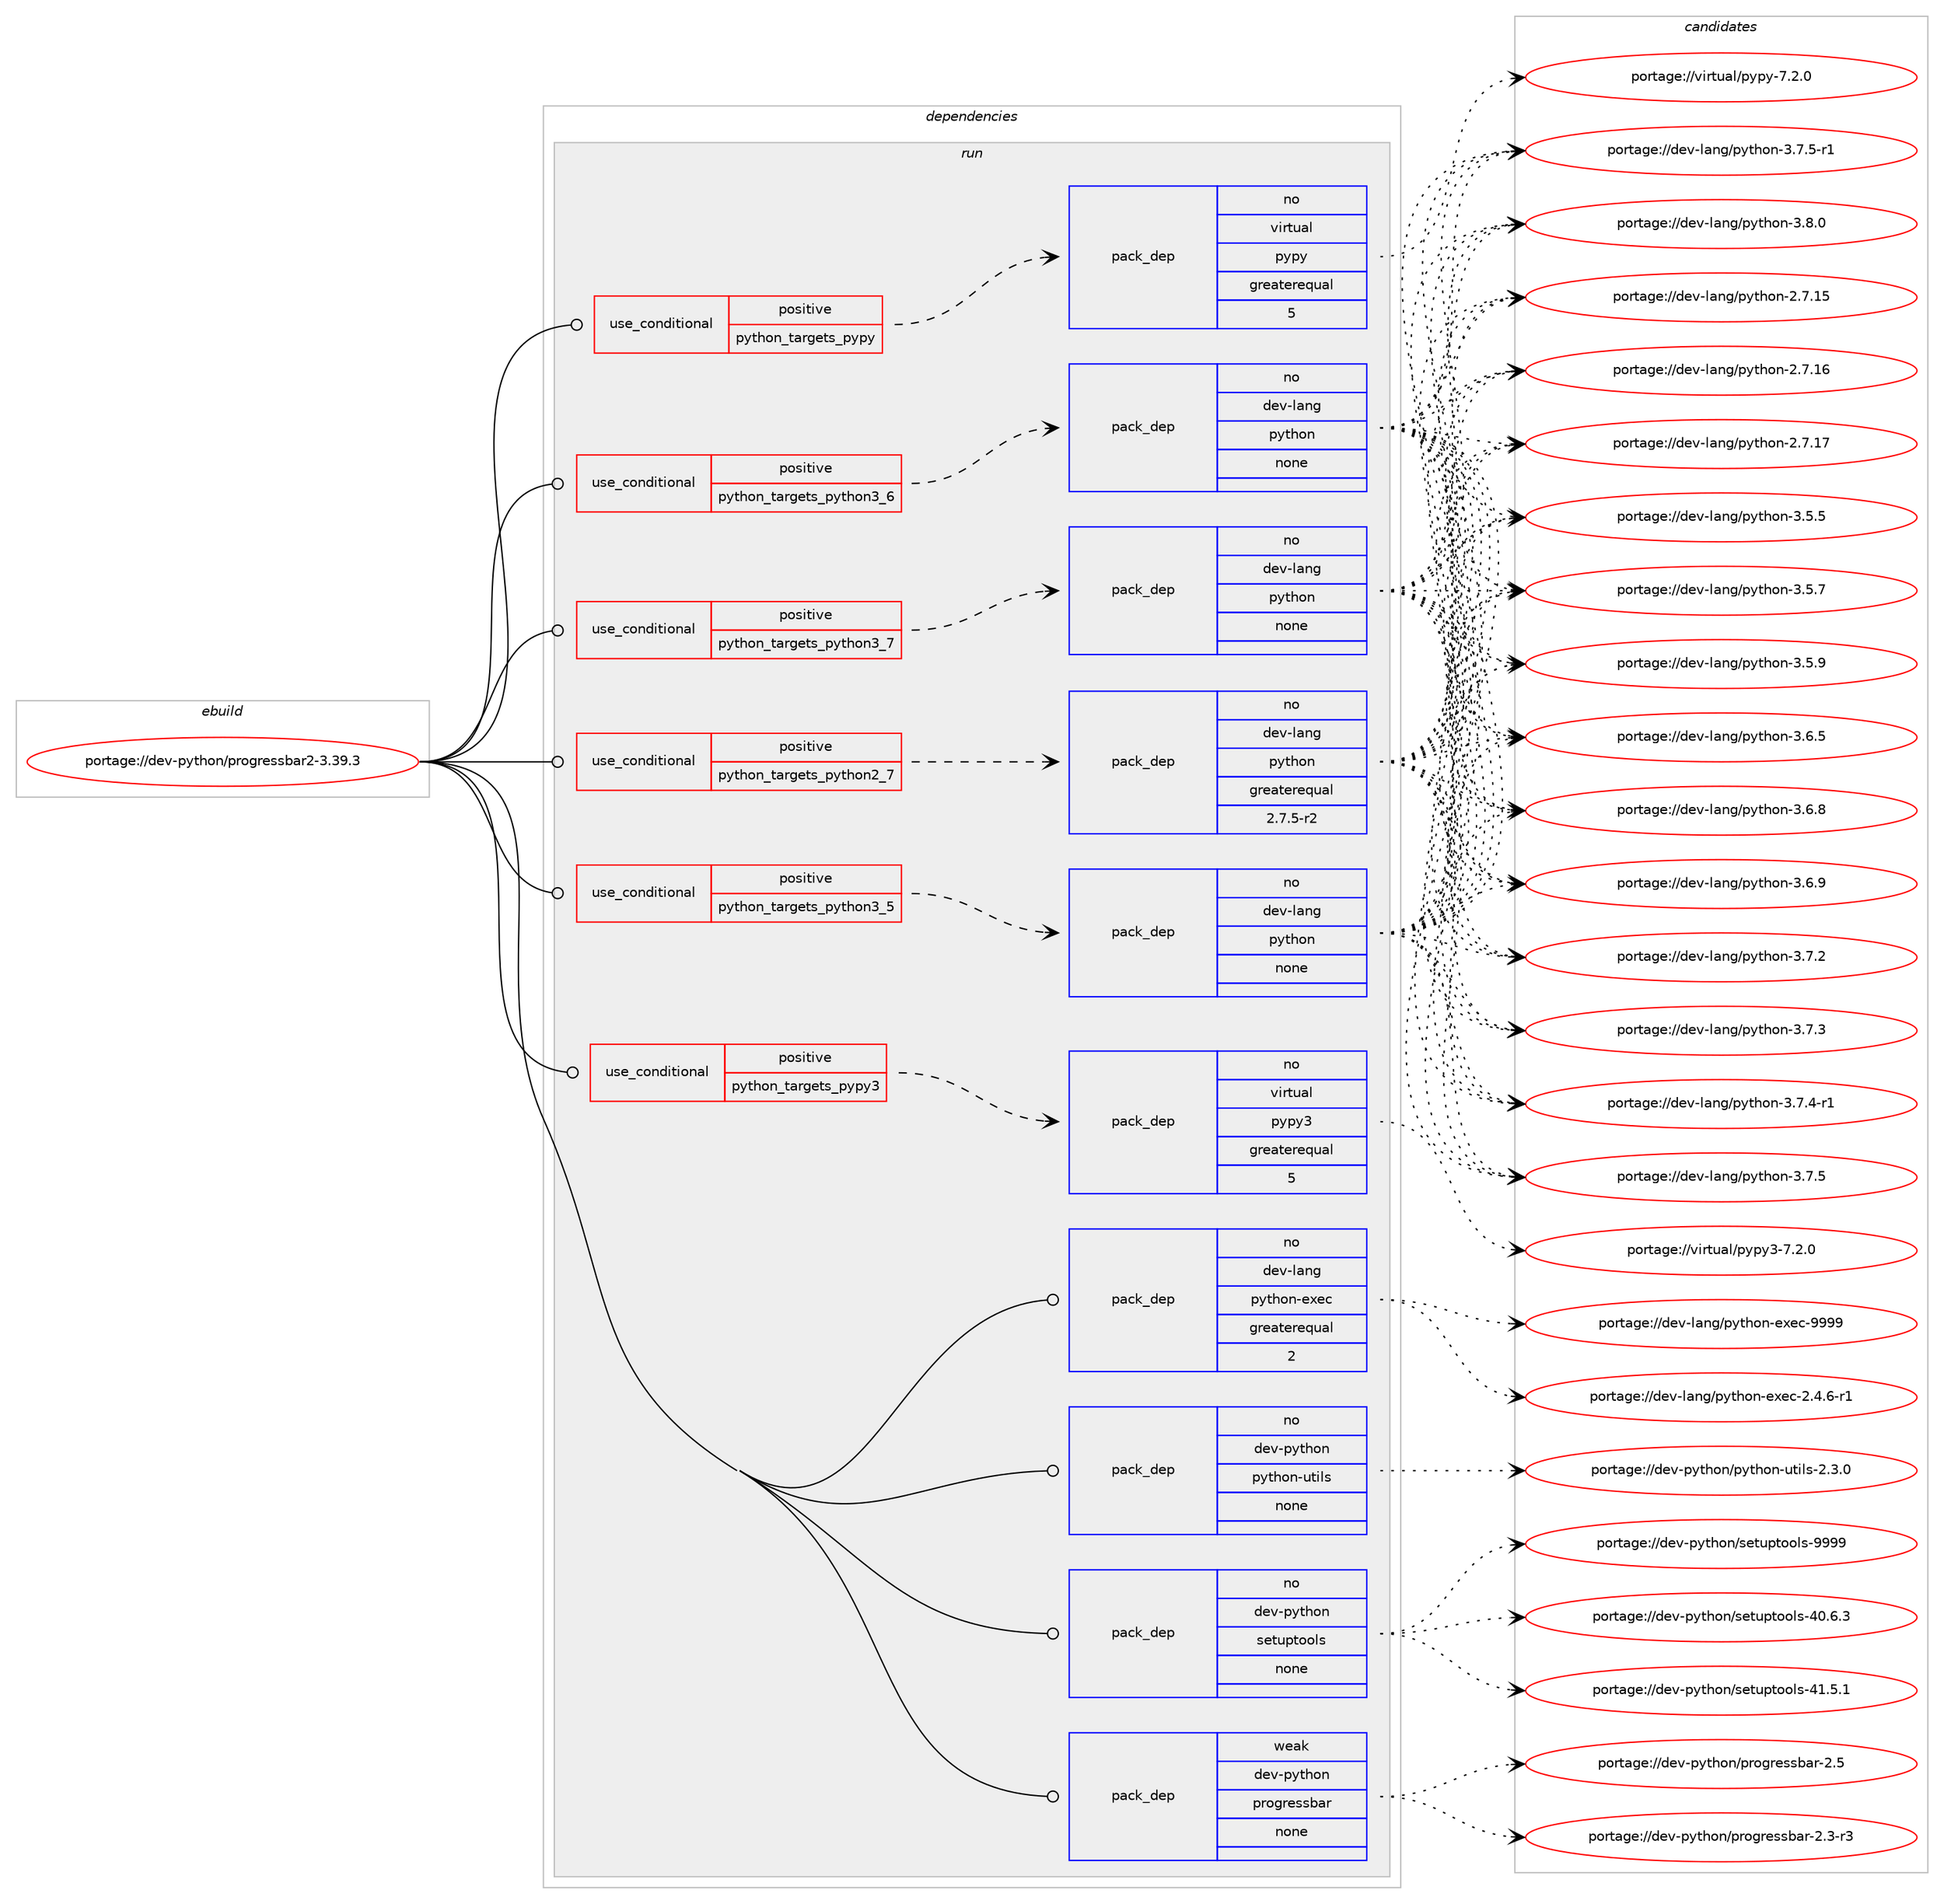 digraph prolog {

# *************
# Graph options
# *************

newrank=true;
concentrate=true;
compound=true;
graph [rankdir=LR,fontname=Helvetica,fontsize=10,ranksep=1.5];#, ranksep=2.5, nodesep=0.2];
edge  [arrowhead=vee];
node  [fontname=Helvetica,fontsize=10];

# **********
# The ebuild
# **********

subgraph cluster_leftcol {
color=gray;
rank=same;
label=<<i>ebuild</i>>;
id [label="portage://dev-python/progressbar2-3.39.3", color=red, width=4, href="../dev-python/progressbar2-3.39.3.svg"];
}

# ****************
# The dependencies
# ****************

subgraph cluster_midcol {
color=gray;
label=<<i>dependencies</i>>;
subgraph cluster_compile {
fillcolor="#eeeeee";
style=filled;
label=<<i>compile</i>>;
}
subgraph cluster_compileandrun {
fillcolor="#eeeeee";
style=filled;
label=<<i>compile and run</i>>;
}
subgraph cluster_run {
fillcolor="#eeeeee";
style=filled;
label=<<i>run</i>>;
subgraph cond34194 {
dependency157929 [label=<<TABLE BORDER="0" CELLBORDER="1" CELLSPACING="0" CELLPADDING="4"><TR><TD ROWSPAN="3" CELLPADDING="10">use_conditional</TD></TR><TR><TD>positive</TD></TR><TR><TD>python_targets_pypy</TD></TR></TABLE>>, shape=none, color=red];
subgraph pack120376 {
dependency157930 [label=<<TABLE BORDER="0" CELLBORDER="1" CELLSPACING="0" CELLPADDING="4" WIDTH="220"><TR><TD ROWSPAN="6" CELLPADDING="30">pack_dep</TD></TR><TR><TD WIDTH="110">no</TD></TR><TR><TD>virtual</TD></TR><TR><TD>pypy</TD></TR><TR><TD>greaterequal</TD></TR><TR><TD>5</TD></TR></TABLE>>, shape=none, color=blue];
}
dependency157929:e -> dependency157930:w [weight=20,style="dashed",arrowhead="vee"];
}
id:e -> dependency157929:w [weight=20,style="solid",arrowhead="odot"];
subgraph cond34195 {
dependency157931 [label=<<TABLE BORDER="0" CELLBORDER="1" CELLSPACING="0" CELLPADDING="4"><TR><TD ROWSPAN="3" CELLPADDING="10">use_conditional</TD></TR><TR><TD>positive</TD></TR><TR><TD>python_targets_pypy3</TD></TR></TABLE>>, shape=none, color=red];
subgraph pack120377 {
dependency157932 [label=<<TABLE BORDER="0" CELLBORDER="1" CELLSPACING="0" CELLPADDING="4" WIDTH="220"><TR><TD ROWSPAN="6" CELLPADDING="30">pack_dep</TD></TR><TR><TD WIDTH="110">no</TD></TR><TR><TD>virtual</TD></TR><TR><TD>pypy3</TD></TR><TR><TD>greaterequal</TD></TR><TR><TD>5</TD></TR></TABLE>>, shape=none, color=blue];
}
dependency157931:e -> dependency157932:w [weight=20,style="dashed",arrowhead="vee"];
}
id:e -> dependency157931:w [weight=20,style="solid",arrowhead="odot"];
subgraph cond34196 {
dependency157933 [label=<<TABLE BORDER="0" CELLBORDER="1" CELLSPACING="0" CELLPADDING="4"><TR><TD ROWSPAN="3" CELLPADDING="10">use_conditional</TD></TR><TR><TD>positive</TD></TR><TR><TD>python_targets_python2_7</TD></TR></TABLE>>, shape=none, color=red];
subgraph pack120378 {
dependency157934 [label=<<TABLE BORDER="0" CELLBORDER="1" CELLSPACING="0" CELLPADDING="4" WIDTH="220"><TR><TD ROWSPAN="6" CELLPADDING="30">pack_dep</TD></TR><TR><TD WIDTH="110">no</TD></TR><TR><TD>dev-lang</TD></TR><TR><TD>python</TD></TR><TR><TD>greaterequal</TD></TR><TR><TD>2.7.5-r2</TD></TR></TABLE>>, shape=none, color=blue];
}
dependency157933:e -> dependency157934:w [weight=20,style="dashed",arrowhead="vee"];
}
id:e -> dependency157933:w [weight=20,style="solid",arrowhead="odot"];
subgraph cond34197 {
dependency157935 [label=<<TABLE BORDER="0" CELLBORDER="1" CELLSPACING="0" CELLPADDING="4"><TR><TD ROWSPAN="3" CELLPADDING="10">use_conditional</TD></TR><TR><TD>positive</TD></TR><TR><TD>python_targets_python3_5</TD></TR></TABLE>>, shape=none, color=red];
subgraph pack120379 {
dependency157936 [label=<<TABLE BORDER="0" CELLBORDER="1" CELLSPACING="0" CELLPADDING="4" WIDTH="220"><TR><TD ROWSPAN="6" CELLPADDING="30">pack_dep</TD></TR><TR><TD WIDTH="110">no</TD></TR><TR><TD>dev-lang</TD></TR><TR><TD>python</TD></TR><TR><TD>none</TD></TR><TR><TD></TD></TR></TABLE>>, shape=none, color=blue];
}
dependency157935:e -> dependency157936:w [weight=20,style="dashed",arrowhead="vee"];
}
id:e -> dependency157935:w [weight=20,style="solid",arrowhead="odot"];
subgraph cond34198 {
dependency157937 [label=<<TABLE BORDER="0" CELLBORDER="1" CELLSPACING="0" CELLPADDING="4"><TR><TD ROWSPAN="3" CELLPADDING="10">use_conditional</TD></TR><TR><TD>positive</TD></TR><TR><TD>python_targets_python3_6</TD></TR></TABLE>>, shape=none, color=red];
subgraph pack120380 {
dependency157938 [label=<<TABLE BORDER="0" CELLBORDER="1" CELLSPACING="0" CELLPADDING="4" WIDTH="220"><TR><TD ROWSPAN="6" CELLPADDING="30">pack_dep</TD></TR><TR><TD WIDTH="110">no</TD></TR><TR><TD>dev-lang</TD></TR><TR><TD>python</TD></TR><TR><TD>none</TD></TR><TR><TD></TD></TR></TABLE>>, shape=none, color=blue];
}
dependency157937:e -> dependency157938:w [weight=20,style="dashed",arrowhead="vee"];
}
id:e -> dependency157937:w [weight=20,style="solid",arrowhead="odot"];
subgraph cond34199 {
dependency157939 [label=<<TABLE BORDER="0" CELLBORDER="1" CELLSPACING="0" CELLPADDING="4"><TR><TD ROWSPAN="3" CELLPADDING="10">use_conditional</TD></TR><TR><TD>positive</TD></TR><TR><TD>python_targets_python3_7</TD></TR></TABLE>>, shape=none, color=red];
subgraph pack120381 {
dependency157940 [label=<<TABLE BORDER="0" CELLBORDER="1" CELLSPACING="0" CELLPADDING="4" WIDTH="220"><TR><TD ROWSPAN="6" CELLPADDING="30">pack_dep</TD></TR><TR><TD WIDTH="110">no</TD></TR><TR><TD>dev-lang</TD></TR><TR><TD>python</TD></TR><TR><TD>none</TD></TR><TR><TD></TD></TR></TABLE>>, shape=none, color=blue];
}
dependency157939:e -> dependency157940:w [weight=20,style="dashed",arrowhead="vee"];
}
id:e -> dependency157939:w [weight=20,style="solid",arrowhead="odot"];
subgraph pack120382 {
dependency157941 [label=<<TABLE BORDER="0" CELLBORDER="1" CELLSPACING="0" CELLPADDING="4" WIDTH="220"><TR><TD ROWSPAN="6" CELLPADDING="30">pack_dep</TD></TR><TR><TD WIDTH="110">no</TD></TR><TR><TD>dev-lang</TD></TR><TR><TD>python-exec</TD></TR><TR><TD>greaterequal</TD></TR><TR><TD>2</TD></TR></TABLE>>, shape=none, color=blue];
}
id:e -> dependency157941:w [weight=20,style="solid",arrowhead="odot"];
subgraph pack120383 {
dependency157942 [label=<<TABLE BORDER="0" CELLBORDER="1" CELLSPACING="0" CELLPADDING="4" WIDTH="220"><TR><TD ROWSPAN="6" CELLPADDING="30">pack_dep</TD></TR><TR><TD WIDTH="110">no</TD></TR><TR><TD>dev-python</TD></TR><TR><TD>python-utils</TD></TR><TR><TD>none</TD></TR><TR><TD></TD></TR></TABLE>>, shape=none, color=blue];
}
id:e -> dependency157942:w [weight=20,style="solid",arrowhead="odot"];
subgraph pack120384 {
dependency157943 [label=<<TABLE BORDER="0" CELLBORDER="1" CELLSPACING="0" CELLPADDING="4" WIDTH="220"><TR><TD ROWSPAN="6" CELLPADDING="30">pack_dep</TD></TR><TR><TD WIDTH="110">no</TD></TR><TR><TD>dev-python</TD></TR><TR><TD>setuptools</TD></TR><TR><TD>none</TD></TR><TR><TD></TD></TR></TABLE>>, shape=none, color=blue];
}
id:e -> dependency157943:w [weight=20,style="solid",arrowhead="odot"];
subgraph pack120385 {
dependency157944 [label=<<TABLE BORDER="0" CELLBORDER="1" CELLSPACING="0" CELLPADDING="4" WIDTH="220"><TR><TD ROWSPAN="6" CELLPADDING="30">pack_dep</TD></TR><TR><TD WIDTH="110">weak</TD></TR><TR><TD>dev-python</TD></TR><TR><TD>progressbar</TD></TR><TR><TD>none</TD></TR><TR><TD></TD></TR></TABLE>>, shape=none, color=blue];
}
id:e -> dependency157944:w [weight=20,style="solid",arrowhead="odot"];
}
}

# **************
# The candidates
# **************

subgraph cluster_choices {
rank=same;
color=gray;
label=<<i>candidates</i>>;

subgraph choice120376 {
color=black;
nodesep=1;
choiceportage1181051141161179710847112121112121455546504648 [label="portage://virtual/pypy-7.2.0", color=red, width=4,href="../virtual/pypy-7.2.0.svg"];
dependency157930:e -> choiceportage1181051141161179710847112121112121455546504648:w [style=dotted,weight="100"];
}
subgraph choice120377 {
color=black;
nodesep=1;
choiceportage118105114116117971084711212111212151455546504648 [label="portage://virtual/pypy3-7.2.0", color=red, width=4,href="../virtual/pypy3-7.2.0.svg"];
dependency157932:e -> choiceportage118105114116117971084711212111212151455546504648:w [style=dotted,weight="100"];
}
subgraph choice120378 {
color=black;
nodesep=1;
choiceportage10010111845108971101034711212111610411111045504655464953 [label="portage://dev-lang/python-2.7.15", color=red, width=4,href="../dev-lang/python-2.7.15.svg"];
choiceportage10010111845108971101034711212111610411111045504655464954 [label="portage://dev-lang/python-2.7.16", color=red, width=4,href="../dev-lang/python-2.7.16.svg"];
choiceportage10010111845108971101034711212111610411111045504655464955 [label="portage://dev-lang/python-2.7.17", color=red, width=4,href="../dev-lang/python-2.7.17.svg"];
choiceportage100101118451089711010347112121116104111110455146534653 [label="portage://dev-lang/python-3.5.5", color=red, width=4,href="../dev-lang/python-3.5.5.svg"];
choiceportage100101118451089711010347112121116104111110455146534655 [label="portage://dev-lang/python-3.5.7", color=red, width=4,href="../dev-lang/python-3.5.7.svg"];
choiceportage100101118451089711010347112121116104111110455146534657 [label="portage://dev-lang/python-3.5.9", color=red, width=4,href="../dev-lang/python-3.5.9.svg"];
choiceportage100101118451089711010347112121116104111110455146544653 [label="portage://dev-lang/python-3.6.5", color=red, width=4,href="../dev-lang/python-3.6.5.svg"];
choiceportage100101118451089711010347112121116104111110455146544656 [label="portage://dev-lang/python-3.6.8", color=red, width=4,href="../dev-lang/python-3.6.8.svg"];
choiceportage100101118451089711010347112121116104111110455146544657 [label="portage://dev-lang/python-3.6.9", color=red, width=4,href="../dev-lang/python-3.6.9.svg"];
choiceportage100101118451089711010347112121116104111110455146554650 [label="portage://dev-lang/python-3.7.2", color=red, width=4,href="../dev-lang/python-3.7.2.svg"];
choiceportage100101118451089711010347112121116104111110455146554651 [label="portage://dev-lang/python-3.7.3", color=red, width=4,href="../dev-lang/python-3.7.3.svg"];
choiceportage1001011184510897110103471121211161041111104551465546524511449 [label="portage://dev-lang/python-3.7.4-r1", color=red, width=4,href="../dev-lang/python-3.7.4-r1.svg"];
choiceportage100101118451089711010347112121116104111110455146554653 [label="portage://dev-lang/python-3.7.5", color=red, width=4,href="../dev-lang/python-3.7.5.svg"];
choiceportage1001011184510897110103471121211161041111104551465546534511449 [label="portage://dev-lang/python-3.7.5-r1", color=red, width=4,href="../dev-lang/python-3.7.5-r1.svg"];
choiceportage100101118451089711010347112121116104111110455146564648 [label="portage://dev-lang/python-3.8.0", color=red, width=4,href="../dev-lang/python-3.8.0.svg"];
dependency157934:e -> choiceportage10010111845108971101034711212111610411111045504655464953:w [style=dotted,weight="100"];
dependency157934:e -> choiceportage10010111845108971101034711212111610411111045504655464954:w [style=dotted,weight="100"];
dependency157934:e -> choiceportage10010111845108971101034711212111610411111045504655464955:w [style=dotted,weight="100"];
dependency157934:e -> choiceportage100101118451089711010347112121116104111110455146534653:w [style=dotted,weight="100"];
dependency157934:e -> choiceportage100101118451089711010347112121116104111110455146534655:w [style=dotted,weight="100"];
dependency157934:e -> choiceportage100101118451089711010347112121116104111110455146534657:w [style=dotted,weight="100"];
dependency157934:e -> choiceportage100101118451089711010347112121116104111110455146544653:w [style=dotted,weight="100"];
dependency157934:e -> choiceportage100101118451089711010347112121116104111110455146544656:w [style=dotted,weight="100"];
dependency157934:e -> choiceportage100101118451089711010347112121116104111110455146544657:w [style=dotted,weight="100"];
dependency157934:e -> choiceportage100101118451089711010347112121116104111110455146554650:w [style=dotted,weight="100"];
dependency157934:e -> choiceportage100101118451089711010347112121116104111110455146554651:w [style=dotted,weight="100"];
dependency157934:e -> choiceportage1001011184510897110103471121211161041111104551465546524511449:w [style=dotted,weight="100"];
dependency157934:e -> choiceportage100101118451089711010347112121116104111110455146554653:w [style=dotted,weight="100"];
dependency157934:e -> choiceportage1001011184510897110103471121211161041111104551465546534511449:w [style=dotted,weight="100"];
dependency157934:e -> choiceportage100101118451089711010347112121116104111110455146564648:w [style=dotted,weight="100"];
}
subgraph choice120379 {
color=black;
nodesep=1;
choiceportage10010111845108971101034711212111610411111045504655464953 [label="portage://dev-lang/python-2.7.15", color=red, width=4,href="../dev-lang/python-2.7.15.svg"];
choiceportage10010111845108971101034711212111610411111045504655464954 [label="portage://dev-lang/python-2.7.16", color=red, width=4,href="../dev-lang/python-2.7.16.svg"];
choiceportage10010111845108971101034711212111610411111045504655464955 [label="portage://dev-lang/python-2.7.17", color=red, width=4,href="../dev-lang/python-2.7.17.svg"];
choiceportage100101118451089711010347112121116104111110455146534653 [label="portage://dev-lang/python-3.5.5", color=red, width=4,href="../dev-lang/python-3.5.5.svg"];
choiceportage100101118451089711010347112121116104111110455146534655 [label="portage://dev-lang/python-3.5.7", color=red, width=4,href="../dev-lang/python-3.5.7.svg"];
choiceportage100101118451089711010347112121116104111110455146534657 [label="portage://dev-lang/python-3.5.9", color=red, width=4,href="../dev-lang/python-3.5.9.svg"];
choiceportage100101118451089711010347112121116104111110455146544653 [label="portage://dev-lang/python-3.6.5", color=red, width=4,href="../dev-lang/python-3.6.5.svg"];
choiceportage100101118451089711010347112121116104111110455146544656 [label="portage://dev-lang/python-3.6.8", color=red, width=4,href="../dev-lang/python-3.6.8.svg"];
choiceportage100101118451089711010347112121116104111110455146544657 [label="portage://dev-lang/python-3.6.9", color=red, width=4,href="../dev-lang/python-3.6.9.svg"];
choiceportage100101118451089711010347112121116104111110455146554650 [label="portage://dev-lang/python-3.7.2", color=red, width=4,href="../dev-lang/python-3.7.2.svg"];
choiceportage100101118451089711010347112121116104111110455146554651 [label="portage://dev-lang/python-3.7.3", color=red, width=4,href="../dev-lang/python-3.7.3.svg"];
choiceportage1001011184510897110103471121211161041111104551465546524511449 [label="portage://dev-lang/python-3.7.4-r1", color=red, width=4,href="../dev-lang/python-3.7.4-r1.svg"];
choiceportage100101118451089711010347112121116104111110455146554653 [label="portage://dev-lang/python-3.7.5", color=red, width=4,href="../dev-lang/python-3.7.5.svg"];
choiceportage1001011184510897110103471121211161041111104551465546534511449 [label="portage://dev-lang/python-3.7.5-r1", color=red, width=4,href="../dev-lang/python-3.7.5-r1.svg"];
choiceportage100101118451089711010347112121116104111110455146564648 [label="portage://dev-lang/python-3.8.0", color=red, width=4,href="../dev-lang/python-3.8.0.svg"];
dependency157936:e -> choiceportage10010111845108971101034711212111610411111045504655464953:w [style=dotted,weight="100"];
dependency157936:e -> choiceportage10010111845108971101034711212111610411111045504655464954:w [style=dotted,weight="100"];
dependency157936:e -> choiceportage10010111845108971101034711212111610411111045504655464955:w [style=dotted,weight="100"];
dependency157936:e -> choiceportage100101118451089711010347112121116104111110455146534653:w [style=dotted,weight="100"];
dependency157936:e -> choiceportage100101118451089711010347112121116104111110455146534655:w [style=dotted,weight="100"];
dependency157936:e -> choiceportage100101118451089711010347112121116104111110455146534657:w [style=dotted,weight="100"];
dependency157936:e -> choiceportage100101118451089711010347112121116104111110455146544653:w [style=dotted,weight="100"];
dependency157936:e -> choiceportage100101118451089711010347112121116104111110455146544656:w [style=dotted,weight="100"];
dependency157936:e -> choiceportage100101118451089711010347112121116104111110455146544657:w [style=dotted,weight="100"];
dependency157936:e -> choiceportage100101118451089711010347112121116104111110455146554650:w [style=dotted,weight="100"];
dependency157936:e -> choiceportage100101118451089711010347112121116104111110455146554651:w [style=dotted,weight="100"];
dependency157936:e -> choiceportage1001011184510897110103471121211161041111104551465546524511449:w [style=dotted,weight="100"];
dependency157936:e -> choiceportage100101118451089711010347112121116104111110455146554653:w [style=dotted,weight="100"];
dependency157936:e -> choiceportage1001011184510897110103471121211161041111104551465546534511449:w [style=dotted,weight="100"];
dependency157936:e -> choiceportage100101118451089711010347112121116104111110455146564648:w [style=dotted,weight="100"];
}
subgraph choice120380 {
color=black;
nodesep=1;
choiceportage10010111845108971101034711212111610411111045504655464953 [label="portage://dev-lang/python-2.7.15", color=red, width=4,href="../dev-lang/python-2.7.15.svg"];
choiceportage10010111845108971101034711212111610411111045504655464954 [label="portage://dev-lang/python-2.7.16", color=red, width=4,href="../dev-lang/python-2.7.16.svg"];
choiceportage10010111845108971101034711212111610411111045504655464955 [label="portage://dev-lang/python-2.7.17", color=red, width=4,href="../dev-lang/python-2.7.17.svg"];
choiceportage100101118451089711010347112121116104111110455146534653 [label="portage://dev-lang/python-3.5.5", color=red, width=4,href="../dev-lang/python-3.5.5.svg"];
choiceportage100101118451089711010347112121116104111110455146534655 [label="portage://dev-lang/python-3.5.7", color=red, width=4,href="../dev-lang/python-3.5.7.svg"];
choiceportage100101118451089711010347112121116104111110455146534657 [label="portage://dev-lang/python-3.5.9", color=red, width=4,href="../dev-lang/python-3.5.9.svg"];
choiceportage100101118451089711010347112121116104111110455146544653 [label="portage://dev-lang/python-3.6.5", color=red, width=4,href="../dev-lang/python-3.6.5.svg"];
choiceportage100101118451089711010347112121116104111110455146544656 [label="portage://dev-lang/python-3.6.8", color=red, width=4,href="../dev-lang/python-3.6.8.svg"];
choiceportage100101118451089711010347112121116104111110455146544657 [label="portage://dev-lang/python-3.6.9", color=red, width=4,href="../dev-lang/python-3.6.9.svg"];
choiceportage100101118451089711010347112121116104111110455146554650 [label="portage://dev-lang/python-3.7.2", color=red, width=4,href="../dev-lang/python-3.7.2.svg"];
choiceportage100101118451089711010347112121116104111110455146554651 [label="portage://dev-lang/python-3.7.3", color=red, width=4,href="../dev-lang/python-3.7.3.svg"];
choiceportage1001011184510897110103471121211161041111104551465546524511449 [label="portage://dev-lang/python-3.7.4-r1", color=red, width=4,href="../dev-lang/python-3.7.4-r1.svg"];
choiceportage100101118451089711010347112121116104111110455146554653 [label="portage://dev-lang/python-3.7.5", color=red, width=4,href="../dev-lang/python-3.7.5.svg"];
choiceportage1001011184510897110103471121211161041111104551465546534511449 [label="portage://dev-lang/python-3.7.5-r1", color=red, width=4,href="../dev-lang/python-3.7.5-r1.svg"];
choiceportage100101118451089711010347112121116104111110455146564648 [label="portage://dev-lang/python-3.8.0", color=red, width=4,href="../dev-lang/python-3.8.0.svg"];
dependency157938:e -> choiceportage10010111845108971101034711212111610411111045504655464953:w [style=dotted,weight="100"];
dependency157938:e -> choiceportage10010111845108971101034711212111610411111045504655464954:w [style=dotted,weight="100"];
dependency157938:e -> choiceportage10010111845108971101034711212111610411111045504655464955:w [style=dotted,weight="100"];
dependency157938:e -> choiceportage100101118451089711010347112121116104111110455146534653:w [style=dotted,weight="100"];
dependency157938:e -> choiceportage100101118451089711010347112121116104111110455146534655:w [style=dotted,weight="100"];
dependency157938:e -> choiceportage100101118451089711010347112121116104111110455146534657:w [style=dotted,weight="100"];
dependency157938:e -> choiceportage100101118451089711010347112121116104111110455146544653:w [style=dotted,weight="100"];
dependency157938:e -> choiceportage100101118451089711010347112121116104111110455146544656:w [style=dotted,weight="100"];
dependency157938:e -> choiceportage100101118451089711010347112121116104111110455146544657:w [style=dotted,weight="100"];
dependency157938:e -> choiceportage100101118451089711010347112121116104111110455146554650:w [style=dotted,weight="100"];
dependency157938:e -> choiceportage100101118451089711010347112121116104111110455146554651:w [style=dotted,weight="100"];
dependency157938:e -> choiceportage1001011184510897110103471121211161041111104551465546524511449:w [style=dotted,weight="100"];
dependency157938:e -> choiceportage100101118451089711010347112121116104111110455146554653:w [style=dotted,weight="100"];
dependency157938:e -> choiceportage1001011184510897110103471121211161041111104551465546534511449:w [style=dotted,weight="100"];
dependency157938:e -> choiceportage100101118451089711010347112121116104111110455146564648:w [style=dotted,weight="100"];
}
subgraph choice120381 {
color=black;
nodesep=1;
choiceportage10010111845108971101034711212111610411111045504655464953 [label="portage://dev-lang/python-2.7.15", color=red, width=4,href="../dev-lang/python-2.7.15.svg"];
choiceportage10010111845108971101034711212111610411111045504655464954 [label="portage://dev-lang/python-2.7.16", color=red, width=4,href="../dev-lang/python-2.7.16.svg"];
choiceportage10010111845108971101034711212111610411111045504655464955 [label="portage://dev-lang/python-2.7.17", color=red, width=4,href="../dev-lang/python-2.7.17.svg"];
choiceportage100101118451089711010347112121116104111110455146534653 [label="portage://dev-lang/python-3.5.5", color=red, width=4,href="../dev-lang/python-3.5.5.svg"];
choiceportage100101118451089711010347112121116104111110455146534655 [label="portage://dev-lang/python-3.5.7", color=red, width=4,href="../dev-lang/python-3.5.7.svg"];
choiceportage100101118451089711010347112121116104111110455146534657 [label="portage://dev-lang/python-3.5.9", color=red, width=4,href="../dev-lang/python-3.5.9.svg"];
choiceportage100101118451089711010347112121116104111110455146544653 [label="portage://dev-lang/python-3.6.5", color=red, width=4,href="../dev-lang/python-3.6.5.svg"];
choiceportage100101118451089711010347112121116104111110455146544656 [label="portage://dev-lang/python-3.6.8", color=red, width=4,href="../dev-lang/python-3.6.8.svg"];
choiceportage100101118451089711010347112121116104111110455146544657 [label="portage://dev-lang/python-3.6.9", color=red, width=4,href="../dev-lang/python-3.6.9.svg"];
choiceportage100101118451089711010347112121116104111110455146554650 [label="portage://dev-lang/python-3.7.2", color=red, width=4,href="../dev-lang/python-3.7.2.svg"];
choiceportage100101118451089711010347112121116104111110455146554651 [label="portage://dev-lang/python-3.7.3", color=red, width=4,href="../dev-lang/python-3.7.3.svg"];
choiceportage1001011184510897110103471121211161041111104551465546524511449 [label="portage://dev-lang/python-3.7.4-r1", color=red, width=4,href="../dev-lang/python-3.7.4-r1.svg"];
choiceportage100101118451089711010347112121116104111110455146554653 [label="portage://dev-lang/python-3.7.5", color=red, width=4,href="../dev-lang/python-3.7.5.svg"];
choiceportage1001011184510897110103471121211161041111104551465546534511449 [label="portage://dev-lang/python-3.7.5-r1", color=red, width=4,href="../dev-lang/python-3.7.5-r1.svg"];
choiceportage100101118451089711010347112121116104111110455146564648 [label="portage://dev-lang/python-3.8.0", color=red, width=4,href="../dev-lang/python-3.8.0.svg"];
dependency157940:e -> choiceportage10010111845108971101034711212111610411111045504655464953:w [style=dotted,weight="100"];
dependency157940:e -> choiceportage10010111845108971101034711212111610411111045504655464954:w [style=dotted,weight="100"];
dependency157940:e -> choiceportage10010111845108971101034711212111610411111045504655464955:w [style=dotted,weight="100"];
dependency157940:e -> choiceportage100101118451089711010347112121116104111110455146534653:w [style=dotted,weight="100"];
dependency157940:e -> choiceportage100101118451089711010347112121116104111110455146534655:w [style=dotted,weight="100"];
dependency157940:e -> choiceportage100101118451089711010347112121116104111110455146534657:w [style=dotted,weight="100"];
dependency157940:e -> choiceportage100101118451089711010347112121116104111110455146544653:w [style=dotted,weight="100"];
dependency157940:e -> choiceportage100101118451089711010347112121116104111110455146544656:w [style=dotted,weight="100"];
dependency157940:e -> choiceportage100101118451089711010347112121116104111110455146544657:w [style=dotted,weight="100"];
dependency157940:e -> choiceportage100101118451089711010347112121116104111110455146554650:w [style=dotted,weight="100"];
dependency157940:e -> choiceportage100101118451089711010347112121116104111110455146554651:w [style=dotted,weight="100"];
dependency157940:e -> choiceportage1001011184510897110103471121211161041111104551465546524511449:w [style=dotted,weight="100"];
dependency157940:e -> choiceportage100101118451089711010347112121116104111110455146554653:w [style=dotted,weight="100"];
dependency157940:e -> choiceportage1001011184510897110103471121211161041111104551465546534511449:w [style=dotted,weight="100"];
dependency157940:e -> choiceportage100101118451089711010347112121116104111110455146564648:w [style=dotted,weight="100"];
}
subgraph choice120382 {
color=black;
nodesep=1;
choiceportage10010111845108971101034711212111610411111045101120101994550465246544511449 [label="portage://dev-lang/python-exec-2.4.6-r1", color=red, width=4,href="../dev-lang/python-exec-2.4.6-r1.svg"];
choiceportage10010111845108971101034711212111610411111045101120101994557575757 [label="portage://dev-lang/python-exec-9999", color=red, width=4,href="../dev-lang/python-exec-9999.svg"];
dependency157941:e -> choiceportage10010111845108971101034711212111610411111045101120101994550465246544511449:w [style=dotted,weight="100"];
dependency157941:e -> choiceportage10010111845108971101034711212111610411111045101120101994557575757:w [style=dotted,weight="100"];
}
subgraph choice120383 {
color=black;
nodesep=1;
choiceportage100101118451121211161041111104711212111610411111045117116105108115455046514648 [label="portage://dev-python/python-utils-2.3.0", color=red, width=4,href="../dev-python/python-utils-2.3.0.svg"];
dependency157942:e -> choiceportage100101118451121211161041111104711212111610411111045117116105108115455046514648:w [style=dotted,weight="100"];
}
subgraph choice120384 {
color=black;
nodesep=1;
choiceportage100101118451121211161041111104711510111611711211611111110811545524846544651 [label="portage://dev-python/setuptools-40.6.3", color=red, width=4,href="../dev-python/setuptools-40.6.3.svg"];
choiceportage100101118451121211161041111104711510111611711211611111110811545524946534649 [label="portage://dev-python/setuptools-41.5.1", color=red, width=4,href="../dev-python/setuptools-41.5.1.svg"];
choiceportage10010111845112121116104111110471151011161171121161111111081154557575757 [label="portage://dev-python/setuptools-9999", color=red, width=4,href="../dev-python/setuptools-9999.svg"];
dependency157943:e -> choiceportage100101118451121211161041111104711510111611711211611111110811545524846544651:w [style=dotted,weight="100"];
dependency157943:e -> choiceportage100101118451121211161041111104711510111611711211611111110811545524946534649:w [style=dotted,weight="100"];
dependency157943:e -> choiceportage10010111845112121116104111110471151011161171121161111111081154557575757:w [style=dotted,weight="100"];
}
subgraph choice120385 {
color=black;
nodesep=1;
choiceportage10010111845112121116104111110471121141111031141011151159897114455046514511451 [label="portage://dev-python/progressbar-2.3-r3", color=red, width=4,href="../dev-python/progressbar-2.3-r3.svg"];
choiceportage1001011184511212111610411111047112114111103114101115115989711445504653 [label="portage://dev-python/progressbar-2.5", color=red, width=4,href="../dev-python/progressbar-2.5.svg"];
dependency157944:e -> choiceportage10010111845112121116104111110471121141111031141011151159897114455046514511451:w [style=dotted,weight="100"];
dependency157944:e -> choiceportage1001011184511212111610411111047112114111103114101115115989711445504653:w [style=dotted,weight="100"];
}
}

}
